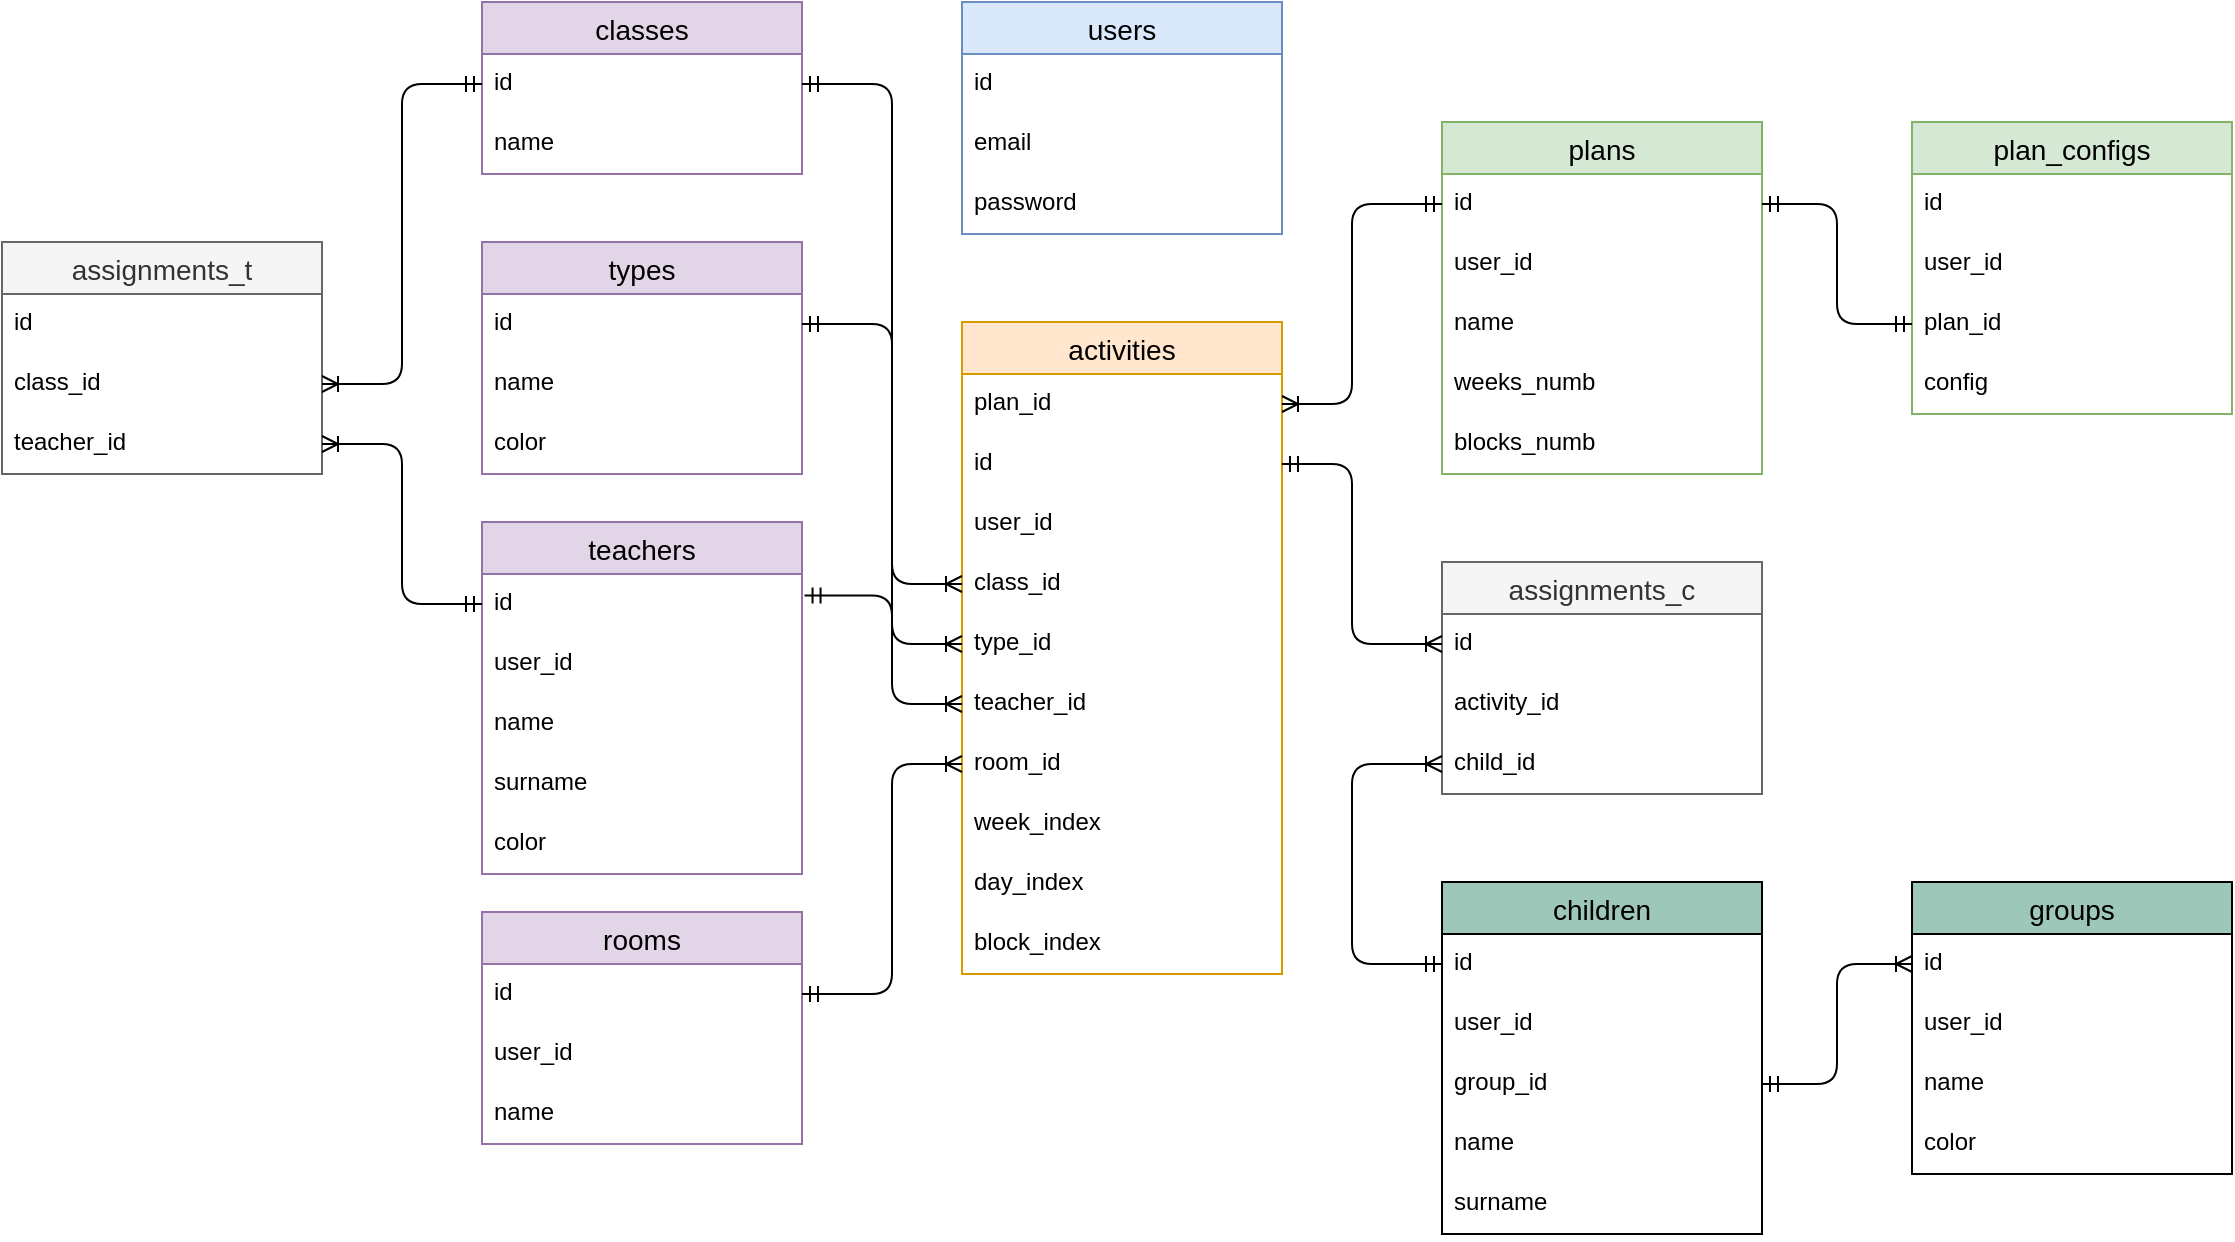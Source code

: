 <mxfile version="14.9.2" type="device"><diagram id="E_wkGdFc4IttlvockxeE" name="Page-1"><mxGraphModel dx="1662" dy="914" grid="1" gridSize="10" guides="1" tooltips="1" connect="1" arrows="1" fold="1" page="1" pageScale="1" pageWidth="1169" pageHeight="827" math="0" shadow="0"><root><mxCell id="0"/><mxCell id="1" parent="0"/><mxCell id="4qzBi_Rn5PNoqnzJNH7M-1" value="users" style="swimlane;fontStyle=0;childLayout=stackLayout;horizontal=1;startSize=26;horizontalStack=0;resizeParent=1;resizeParentMax=0;resizeLast=0;collapsible=1;marginBottom=0;align=center;fontSize=14;fillColor=#dae8fc;strokeColor=#6c8ebf;" vertex="1" parent="1"><mxGeometry x="505" y="120" width="160" height="116" as="geometry"/></mxCell><mxCell id="4qzBi_Rn5PNoqnzJNH7M-2" value="id" style="text;strokeColor=none;fillColor=none;spacingLeft=4;spacingRight=4;overflow=hidden;rotatable=0;points=[[0,0.5],[1,0.5]];portConstraint=eastwest;fontSize=12;" vertex="1" parent="4qzBi_Rn5PNoqnzJNH7M-1"><mxGeometry y="26" width="160" height="30" as="geometry"/></mxCell><mxCell id="4qzBi_Rn5PNoqnzJNH7M-3" value="email" style="text;strokeColor=none;fillColor=none;spacingLeft=4;spacingRight=4;overflow=hidden;rotatable=0;points=[[0,0.5],[1,0.5]];portConstraint=eastwest;fontSize=12;" vertex="1" parent="4qzBi_Rn5PNoqnzJNH7M-1"><mxGeometry y="56" width="160" height="30" as="geometry"/></mxCell><mxCell id="4qzBi_Rn5PNoqnzJNH7M-4" value="password" style="text;strokeColor=none;fillColor=none;spacingLeft=4;spacingRight=4;overflow=hidden;rotatable=0;points=[[0,0.5],[1,0.5]];portConstraint=eastwest;fontSize=12;" vertex="1" parent="4qzBi_Rn5PNoqnzJNH7M-1"><mxGeometry y="86" width="160" height="30" as="geometry"/></mxCell><mxCell id="4qzBi_Rn5PNoqnzJNH7M-5" value="types" style="swimlane;fontStyle=0;childLayout=stackLayout;horizontal=1;startSize=26;horizontalStack=0;resizeParent=1;resizeParentMax=0;resizeLast=0;collapsible=1;marginBottom=0;align=center;fontSize=14;fillColor=#e1d5e7;strokeColor=#9673a6;" vertex="1" parent="1"><mxGeometry x="265" y="240" width="160" height="116" as="geometry"/></mxCell><mxCell id="4qzBi_Rn5PNoqnzJNH7M-6" value="id" style="text;strokeColor=none;fillColor=none;spacingLeft=4;spacingRight=4;overflow=hidden;rotatable=0;points=[[0,0.5],[1,0.5]];portConstraint=eastwest;fontSize=12;" vertex="1" parent="4qzBi_Rn5PNoqnzJNH7M-5"><mxGeometry y="26" width="160" height="30" as="geometry"/></mxCell><mxCell id="4qzBi_Rn5PNoqnzJNH7M-14" value="name" style="text;strokeColor=none;fillColor=none;spacingLeft=4;spacingRight=4;overflow=hidden;rotatable=0;points=[[0,0.5],[1,0.5]];portConstraint=eastwest;fontSize=12;" vertex="1" parent="4qzBi_Rn5PNoqnzJNH7M-5"><mxGeometry y="56" width="160" height="30" as="geometry"/></mxCell><mxCell id="4qzBi_Rn5PNoqnzJNH7M-7" value="color" style="text;strokeColor=none;fillColor=none;spacingLeft=4;spacingRight=4;overflow=hidden;rotatable=0;points=[[0,0.5],[1,0.5]];portConstraint=eastwest;fontSize=12;" vertex="1" parent="4qzBi_Rn5PNoqnzJNH7M-5"><mxGeometry y="86" width="160" height="30" as="geometry"/></mxCell><mxCell id="4qzBi_Rn5PNoqnzJNH7M-9" value="classes" style="swimlane;fontStyle=0;childLayout=stackLayout;horizontal=1;startSize=26;horizontalStack=0;resizeParent=1;resizeParentMax=0;resizeLast=0;collapsible=1;marginBottom=0;align=center;fontSize=14;fillColor=#e1d5e7;strokeColor=#9673a6;" vertex="1" parent="1"><mxGeometry x="265" y="120" width="160" height="86" as="geometry"/></mxCell><mxCell id="4qzBi_Rn5PNoqnzJNH7M-10" value="id" style="text;strokeColor=none;fillColor=none;spacingLeft=4;spacingRight=4;overflow=hidden;rotatable=0;points=[[0,0.5],[1,0.5]];portConstraint=eastwest;fontSize=12;" vertex="1" parent="4qzBi_Rn5PNoqnzJNH7M-9"><mxGeometry y="26" width="160" height="30" as="geometry"/></mxCell><mxCell id="4qzBi_Rn5PNoqnzJNH7M-15" value="name" style="text;strokeColor=none;fillColor=none;spacingLeft=4;spacingRight=4;overflow=hidden;rotatable=0;points=[[0,0.5],[1,0.5]];portConstraint=eastwest;fontSize=12;" vertex="1" parent="4qzBi_Rn5PNoqnzJNH7M-9"><mxGeometry y="56" width="160" height="30" as="geometry"/></mxCell><mxCell id="4qzBi_Rn5PNoqnzJNH7M-16" value="teachers" style="swimlane;fontStyle=0;childLayout=stackLayout;horizontal=1;startSize=26;horizontalStack=0;resizeParent=1;resizeParentMax=0;resizeLast=0;collapsible=1;marginBottom=0;align=center;fontSize=14;fillColor=#e1d5e7;strokeColor=#9673a6;" vertex="1" parent="1"><mxGeometry x="265" y="380" width="160" height="176" as="geometry"/></mxCell><mxCell id="4qzBi_Rn5PNoqnzJNH7M-17" value="id" style="text;strokeColor=none;fillColor=none;spacingLeft=4;spacingRight=4;overflow=hidden;rotatable=0;points=[[0,0.5],[1,0.5]];portConstraint=eastwest;fontSize=12;" vertex="1" parent="4qzBi_Rn5PNoqnzJNH7M-16"><mxGeometry y="26" width="160" height="30" as="geometry"/></mxCell><mxCell id="4qzBi_Rn5PNoqnzJNH7M-63" value="user_id" style="text;strokeColor=none;fillColor=none;spacingLeft=4;spacingRight=4;overflow=hidden;rotatable=0;points=[[0,0.5],[1,0.5]];portConstraint=eastwest;fontSize=12;" vertex="1" parent="4qzBi_Rn5PNoqnzJNH7M-16"><mxGeometry y="56" width="160" height="30" as="geometry"/></mxCell><mxCell id="4qzBi_Rn5PNoqnzJNH7M-18" value="name" style="text;strokeColor=none;fillColor=none;spacingLeft=4;spacingRight=4;overflow=hidden;rotatable=0;points=[[0,0.5],[1,0.5]];portConstraint=eastwest;fontSize=12;" vertex="1" parent="4qzBi_Rn5PNoqnzJNH7M-16"><mxGeometry y="86" width="160" height="30" as="geometry"/></mxCell><mxCell id="4qzBi_Rn5PNoqnzJNH7M-46" value="surname" style="text;strokeColor=none;fillColor=none;spacingLeft=4;spacingRight=4;overflow=hidden;rotatable=0;points=[[0,0.5],[1,0.5]];portConstraint=eastwest;fontSize=12;" vertex="1" parent="4qzBi_Rn5PNoqnzJNH7M-16"><mxGeometry y="116" width="160" height="30" as="geometry"/></mxCell><mxCell id="4qzBi_Rn5PNoqnzJNH7M-19" value="color" style="text;strokeColor=none;fillColor=none;spacingLeft=4;spacingRight=4;overflow=hidden;rotatable=0;points=[[0,0.5],[1,0.5]];portConstraint=eastwest;fontSize=12;" vertex="1" parent="4qzBi_Rn5PNoqnzJNH7M-16"><mxGeometry y="146" width="160" height="30" as="geometry"/></mxCell><mxCell id="4qzBi_Rn5PNoqnzJNH7M-20" value="assignments_t" style="swimlane;fontStyle=0;childLayout=stackLayout;horizontal=1;startSize=26;horizontalStack=0;resizeParent=1;resizeParentMax=0;resizeLast=0;collapsible=1;marginBottom=0;align=center;fontSize=14;fillColor=#f5f5f5;strokeColor=#666666;fontColor=#333333;" vertex="1" parent="1"><mxGeometry x="25" y="240" width="160" height="116" as="geometry"/></mxCell><mxCell id="4qzBi_Rn5PNoqnzJNH7M-21" value="id" style="text;strokeColor=none;fillColor=none;spacingLeft=4;spacingRight=4;overflow=hidden;rotatable=0;points=[[0,0.5],[1,0.5]];portConstraint=eastwest;fontSize=12;" vertex="1" parent="4qzBi_Rn5PNoqnzJNH7M-20"><mxGeometry y="26" width="160" height="30" as="geometry"/></mxCell><mxCell id="4qzBi_Rn5PNoqnzJNH7M-22" value="class_id" style="text;strokeColor=none;fillColor=none;spacingLeft=4;spacingRight=4;overflow=hidden;rotatable=0;points=[[0,0.5],[1,0.5]];portConstraint=eastwest;fontSize=12;" vertex="1" parent="4qzBi_Rn5PNoqnzJNH7M-20"><mxGeometry y="56" width="160" height="30" as="geometry"/></mxCell><mxCell id="4qzBi_Rn5PNoqnzJNH7M-23" value="teacher_id" style="text;strokeColor=none;fillColor=none;spacingLeft=4;spacingRight=4;overflow=hidden;rotatable=0;points=[[0,0.5],[1,0.5]];portConstraint=eastwest;fontSize=12;" vertex="1" parent="4qzBi_Rn5PNoqnzJNH7M-20"><mxGeometry y="86" width="160" height="30" as="geometry"/></mxCell><mxCell id="4qzBi_Rn5PNoqnzJNH7M-24" value="rooms" style="swimlane;fontStyle=0;childLayout=stackLayout;horizontal=1;startSize=26;horizontalStack=0;resizeParent=1;resizeParentMax=0;resizeLast=0;collapsible=1;marginBottom=0;align=center;fontSize=14;fillColor=#e1d5e7;strokeColor=#9673a6;" vertex="1" parent="1"><mxGeometry x="265" y="575" width="160" height="116" as="geometry"/></mxCell><mxCell id="4qzBi_Rn5PNoqnzJNH7M-25" value="id" style="text;strokeColor=none;fillColor=none;spacingLeft=4;spacingRight=4;overflow=hidden;rotatable=0;points=[[0,0.5],[1,0.5]];portConstraint=eastwest;fontSize=12;" vertex="1" parent="4qzBi_Rn5PNoqnzJNH7M-24"><mxGeometry y="26" width="160" height="30" as="geometry"/></mxCell><mxCell id="4qzBi_Rn5PNoqnzJNH7M-62" value="user_id" style="text;strokeColor=none;fillColor=none;spacingLeft=4;spacingRight=4;overflow=hidden;rotatable=0;points=[[0,0.5],[1,0.5]];portConstraint=eastwest;fontSize=12;" vertex="1" parent="4qzBi_Rn5PNoqnzJNH7M-24"><mxGeometry y="56" width="160" height="30" as="geometry"/></mxCell><mxCell id="4qzBi_Rn5PNoqnzJNH7M-26" value="name" style="text;strokeColor=none;fillColor=none;spacingLeft=4;spacingRight=4;overflow=hidden;rotatable=0;points=[[0,0.5],[1,0.5]];portConstraint=eastwest;fontSize=12;" vertex="1" parent="4qzBi_Rn5PNoqnzJNH7M-24"><mxGeometry y="86" width="160" height="30" as="geometry"/></mxCell><mxCell id="4qzBi_Rn5PNoqnzJNH7M-28" value="plans" style="swimlane;fontStyle=0;childLayout=stackLayout;horizontal=1;startSize=26;horizontalStack=0;resizeParent=1;resizeParentMax=0;resizeLast=0;collapsible=1;marginBottom=0;align=center;fontSize=14;fillColor=#d5e8d4;strokeColor=#82b366;" vertex="1" parent="1"><mxGeometry x="745" y="180" width="160" height="176" as="geometry"/></mxCell><mxCell id="4qzBi_Rn5PNoqnzJNH7M-29" value="id" style="text;strokeColor=none;fillColor=none;spacingLeft=4;spacingRight=4;overflow=hidden;rotatable=0;points=[[0,0.5],[1,0.5]];portConstraint=eastwest;fontSize=12;" vertex="1" parent="4qzBi_Rn5PNoqnzJNH7M-28"><mxGeometry y="26" width="160" height="30" as="geometry"/></mxCell><mxCell id="4qzBi_Rn5PNoqnzJNH7M-37" value="user_id" style="text;strokeColor=none;fillColor=none;spacingLeft=4;spacingRight=4;overflow=hidden;rotatable=0;points=[[0,0.5],[1,0.5]];portConstraint=eastwest;fontSize=12;" vertex="1" parent="4qzBi_Rn5PNoqnzJNH7M-28"><mxGeometry y="56" width="160" height="30" as="geometry"/></mxCell><mxCell id="4qzBi_Rn5PNoqnzJNH7M-30" value="name" style="text;strokeColor=none;fillColor=none;spacingLeft=4;spacingRight=4;overflow=hidden;rotatable=0;points=[[0,0.5],[1,0.5]];portConstraint=eastwest;fontSize=12;" vertex="1" parent="4qzBi_Rn5PNoqnzJNH7M-28"><mxGeometry y="86" width="160" height="30" as="geometry"/></mxCell><mxCell id="4qzBi_Rn5PNoqnzJNH7M-31" value="weeks_numb" style="text;strokeColor=none;fillColor=none;spacingLeft=4;spacingRight=4;overflow=hidden;rotatable=0;points=[[0,0.5],[1,0.5]];portConstraint=eastwest;fontSize=12;" vertex="1" parent="4qzBi_Rn5PNoqnzJNH7M-28"><mxGeometry y="116" width="160" height="30" as="geometry"/></mxCell><mxCell id="4qzBi_Rn5PNoqnzJNH7M-32" value="blocks_numb" style="text;strokeColor=none;fillColor=none;spacingLeft=4;spacingRight=4;overflow=hidden;rotatable=0;points=[[0,0.5],[1,0.5]];portConstraint=eastwest;fontSize=12;" vertex="1" parent="4qzBi_Rn5PNoqnzJNH7M-28"><mxGeometry y="146" width="160" height="30" as="geometry"/></mxCell><mxCell id="4qzBi_Rn5PNoqnzJNH7M-33" value="activities" style="swimlane;fontStyle=0;childLayout=stackLayout;horizontal=1;startSize=26;horizontalStack=0;resizeParent=1;resizeParentMax=0;resizeLast=0;collapsible=1;marginBottom=0;align=center;fontSize=14;fillColor=#ffe6cc;strokeColor=#d79b00;" vertex="1" parent="1"><mxGeometry x="505" y="280" width="160" height="326" as="geometry"/></mxCell><mxCell id="4qzBi_Rn5PNoqnzJNH7M-35" value="plan_id" style="text;strokeColor=none;fillColor=none;spacingLeft=4;spacingRight=4;overflow=hidden;rotatable=0;points=[[0,0.5],[1,0.5]];portConstraint=eastwest;fontSize=12;" vertex="1" parent="4qzBi_Rn5PNoqnzJNH7M-33"><mxGeometry y="26" width="160" height="30" as="geometry"/></mxCell><mxCell id="4qzBi_Rn5PNoqnzJNH7M-34" value="id" style="text;strokeColor=none;fillColor=none;spacingLeft=4;spacingRight=4;overflow=hidden;rotatable=0;points=[[0,0.5],[1,0.5]];portConstraint=eastwest;fontSize=12;" vertex="1" parent="4qzBi_Rn5PNoqnzJNH7M-33"><mxGeometry y="56" width="160" height="30" as="geometry"/></mxCell><mxCell id="4qzBi_Rn5PNoqnzJNH7M-60" value="user_id" style="text;strokeColor=none;fillColor=none;spacingLeft=4;spacingRight=4;overflow=hidden;rotatable=0;points=[[0,0.5],[1,0.5]];portConstraint=eastwest;fontSize=12;" vertex="1" parent="4qzBi_Rn5PNoqnzJNH7M-33"><mxGeometry y="86" width="160" height="30" as="geometry"/></mxCell><mxCell id="4qzBi_Rn5PNoqnzJNH7M-38" value="class_id" style="text;strokeColor=none;fillColor=none;spacingLeft=4;spacingRight=4;overflow=hidden;rotatable=0;points=[[0,0.5],[1,0.5]];portConstraint=eastwest;fontSize=12;" vertex="1" parent="4qzBi_Rn5PNoqnzJNH7M-33"><mxGeometry y="116" width="160" height="30" as="geometry"/></mxCell><mxCell id="4qzBi_Rn5PNoqnzJNH7M-36" value="type_id" style="text;strokeColor=none;fillColor=none;spacingLeft=4;spacingRight=4;overflow=hidden;rotatable=0;points=[[0,0.5],[1,0.5]];portConstraint=eastwest;fontSize=12;" vertex="1" parent="4qzBi_Rn5PNoqnzJNH7M-33"><mxGeometry y="146" width="160" height="30" as="geometry"/></mxCell><mxCell id="4qzBi_Rn5PNoqnzJNH7M-39" value="teacher_id" style="text;strokeColor=none;fillColor=none;spacingLeft=4;spacingRight=4;overflow=hidden;rotatable=0;points=[[0,0.5],[1,0.5]];portConstraint=eastwest;fontSize=12;" vertex="1" parent="4qzBi_Rn5PNoqnzJNH7M-33"><mxGeometry y="176" width="160" height="30" as="geometry"/></mxCell><mxCell id="4qzBi_Rn5PNoqnzJNH7M-40" value="room_id" style="text;strokeColor=none;fillColor=none;spacingLeft=4;spacingRight=4;overflow=hidden;rotatable=0;points=[[0,0.5],[1,0.5]];portConstraint=eastwest;fontSize=12;" vertex="1" parent="4qzBi_Rn5PNoqnzJNH7M-33"><mxGeometry y="206" width="160" height="30" as="geometry"/></mxCell><mxCell id="4qzBi_Rn5PNoqnzJNH7M-83" value="week_index" style="text;strokeColor=none;fillColor=none;spacingLeft=4;spacingRight=4;overflow=hidden;rotatable=0;points=[[0,0.5],[1,0.5]];portConstraint=eastwest;fontSize=12;" vertex="1" parent="4qzBi_Rn5PNoqnzJNH7M-33"><mxGeometry y="236" width="160" height="30" as="geometry"/></mxCell><mxCell id="4qzBi_Rn5PNoqnzJNH7M-85" value="day_index" style="text;strokeColor=none;fillColor=none;spacingLeft=4;spacingRight=4;overflow=hidden;rotatable=0;points=[[0,0.5],[1,0.5]];portConstraint=eastwest;fontSize=12;" vertex="1" parent="4qzBi_Rn5PNoqnzJNH7M-33"><mxGeometry y="266" width="160" height="30" as="geometry"/></mxCell><mxCell id="4qzBi_Rn5PNoqnzJNH7M-84" value="block_index" style="text;strokeColor=none;fillColor=none;spacingLeft=4;spacingRight=4;overflow=hidden;rotatable=0;points=[[0,0.5],[1,0.5]];portConstraint=eastwest;fontSize=12;" vertex="1" parent="4qzBi_Rn5PNoqnzJNH7M-33"><mxGeometry y="296" width="160" height="30" as="geometry"/></mxCell><mxCell id="4qzBi_Rn5PNoqnzJNH7M-41" value="groups" style="swimlane;fontStyle=0;childLayout=stackLayout;horizontal=1;startSize=26;horizontalStack=0;resizeParent=1;resizeParentMax=0;resizeLast=0;collapsible=1;marginBottom=0;align=center;fontSize=14;fillColor=#9DC7B8;" vertex="1" parent="1"><mxGeometry x="980" y="560" width="160" height="146" as="geometry"/></mxCell><mxCell id="4qzBi_Rn5PNoqnzJNH7M-42" value="id" style="text;strokeColor=none;fillColor=none;spacingLeft=4;spacingRight=4;overflow=hidden;rotatable=0;points=[[0,0.5],[1,0.5]];portConstraint=eastwest;fontSize=12;" vertex="1" parent="4qzBi_Rn5PNoqnzJNH7M-41"><mxGeometry y="26" width="160" height="30" as="geometry"/></mxCell><mxCell id="4qzBi_Rn5PNoqnzJNH7M-53" value="user_id" style="text;strokeColor=none;fillColor=none;spacingLeft=4;spacingRight=4;overflow=hidden;rotatable=0;points=[[0,0.5],[1,0.5]];portConstraint=eastwest;fontSize=12;" vertex="1" parent="4qzBi_Rn5PNoqnzJNH7M-41"><mxGeometry y="56" width="160" height="30" as="geometry"/></mxCell><mxCell id="4qzBi_Rn5PNoqnzJNH7M-43" value="name" style="text;strokeColor=none;fillColor=none;spacingLeft=4;spacingRight=4;overflow=hidden;rotatable=0;points=[[0,0.5],[1,0.5]];portConstraint=eastwest;fontSize=12;" vertex="1" parent="4qzBi_Rn5PNoqnzJNH7M-41"><mxGeometry y="86" width="160" height="30" as="geometry"/></mxCell><mxCell id="4qzBi_Rn5PNoqnzJNH7M-44" value="color" style="text;strokeColor=none;fillColor=none;spacingLeft=4;spacingRight=4;overflow=hidden;rotatable=0;points=[[0,0.5],[1,0.5]];portConstraint=eastwest;fontSize=12;" vertex="1" parent="4qzBi_Rn5PNoqnzJNH7M-41"><mxGeometry y="116" width="160" height="30" as="geometry"/></mxCell><mxCell id="4qzBi_Rn5PNoqnzJNH7M-47" value="children" style="swimlane;fontStyle=0;childLayout=stackLayout;horizontal=1;startSize=26;horizontalStack=0;resizeParent=1;resizeParentMax=0;resizeLast=0;collapsible=1;marginBottom=0;align=center;fontSize=14;fillColor=#9DC7B8;" vertex="1" parent="1"><mxGeometry x="745" y="560" width="160" height="176" as="geometry"/></mxCell><mxCell id="4qzBi_Rn5PNoqnzJNH7M-48" value="id" style="text;strokeColor=none;fillColor=none;spacingLeft=4;spacingRight=4;overflow=hidden;rotatable=0;points=[[0,0.5],[1,0.5]];portConstraint=eastwest;fontSize=12;" vertex="1" parent="4qzBi_Rn5PNoqnzJNH7M-47"><mxGeometry y="26" width="160" height="30" as="geometry"/></mxCell><mxCell id="4qzBi_Rn5PNoqnzJNH7M-65" value="user_id" style="text;strokeColor=none;fillColor=none;spacingLeft=4;spacingRight=4;overflow=hidden;rotatable=0;points=[[0,0.5],[1,0.5]];portConstraint=eastwest;fontSize=12;" vertex="1" parent="4qzBi_Rn5PNoqnzJNH7M-47"><mxGeometry y="56" width="160" height="30" as="geometry"/></mxCell><mxCell id="4qzBi_Rn5PNoqnzJNH7M-49" value="group_id" style="text;strokeColor=none;fillColor=none;spacingLeft=4;spacingRight=4;overflow=hidden;rotatable=0;points=[[0,0.5],[1,0.5]];portConstraint=eastwest;fontSize=12;" vertex="1" parent="4qzBi_Rn5PNoqnzJNH7M-47"><mxGeometry y="86" width="160" height="30" as="geometry"/></mxCell><mxCell id="4qzBi_Rn5PNoqnzJNH7M-52" value="name" style="text;strokeColor=none;fillColor=none;spacingLeft=4;spacingRight=4;overflow=hidden;rotatable=0;points=[[0,0.5],[1,0.5]];portConstraint=eastwest;fontSize=12;" vertex="1" parent="4qzBi_Rn5PNoqnzJNH7M-47"><mxGeometry y="116" width="160" height="30" as="geometry"/></mxCell><mxCell id="4qzBi_Rn5PNoqnzJNH7M-50" value="surname" style="text;strokeColor=none;fillColor=none;spacingLeft=4;spacingRight=4;overflow=hidden;rotatable=0;points=[[0,0.5],[1,0.5]];portConstraint=eastwest;fontSize=12;" vertex="1" parent="4qzBi_Rn5PNoqnzJNH7M-47"><mxGeometry y="146" width="160" height="30" as="geometry"/></mxCell><mxCell id="4qzBi_Rn5PNoqnzJNH7M-54" value="assignments_c" style="swimlane;fontStyle=0;childLayout=stackLayout;horizontal=1;startSize=26;horizontalStack=0;resizeParent=1;resizeParentMax=0;resizeLast=0;collapsible=1;marginBottom=0;align=center;fontSize=14;fillColor=#f5f5f5;strokeColor=#666666;fontColor=#333333;" vertex="1" parent="1"><mxGeometry x="745" y="400" width="160" height="116" as="geometry"/></mxCell><mxCell id="4qzBi_Rn5PNoqnzJNH7M-55" value="id" style="text;strokeColor=none;fillColor=none;spacingLeft=4;spacingRight=4;overflow=hidden;rotatable=0;points=[[0,0.5],[1,0.5]];portConstraint=eastwest;fontSize=12;" vertex="1" parent="4qzBi_Rn5PNoqnzJNH7M-54"><mxGeometry y="26" width="160" height="30" as="geometry"/></mxCell><mxCell id="4qzBi_Rn5PNoqnzJNH7M-57" value="activity_id" style="text;strokeColor=none;fillColor=none;spacingLeft=4;spacingRight=4;overflow=hidden;rotatable=0;points=[[0,0.5],[1,0.5]];portConstraint=eastwest;fontSize=12;" vertex="1" parent="4qzBi_Rn5PNoqnzJNH7M-54"><mxGeometry y="56" width="160" height="30" as="geometry"/></mxCell><mxCell id="4qzBi_Rn5PNoqnzJNH7M-56" value="child_id" style="text;strokeColor=none;fillColor=none;spacingLeft=4;spacingRight=4;overflow=hidden;rotatable=0;points=[[0,0.5],[1,0.5]];portConstraint=eastwest;fontSize=12;" vertex="1" parent="4qzBi_Rn5PNoqnzJNH7M-54"><mxGeometry y="86" width="160" height="30" as="geometry"/></mxCell><mxCell id="4qzBi_Rn5PNoqnzJNH7M-64" value="" style="edgeStyle=orthogonalEdgeStyle;fontSize=12;html=1;endArrow=ERoneToMany;startArrow=ERmandOne;entryX=0;entryY=0.5;entryDx=0;entryDy=0;exitX=1;exitY=0.5;exitDx=0;exitDy=0;" edge="1" parent="1" source="4qzBi_Rn5PNoqnzJNH7M-49" target="4qzBi_Rn5PNoqnzJNH7M-42"><mxGeometry width="100" height="100" relative="1" as="geometry"><mxPoint x="740" y="390" as="sourcePoint"/><mxPoint x="940" y="650" as="targetPoint"/></mxGeometry></mxCell><mxCell id="4qzBi_Rn5PNoqnzJNH7M-67" value="" style="fontSize=12;html=1;endArrow=ERoneToMany;startArrow=ERmandOne;entryX=0;entryY=0.5;entryDx=0;entryDy=0;exitX=0;exitY=0.5;exitDx=0;exitDy=0;edgeStyle=elbowEdgeStyle;" edge="1" parent="1" source="4qzBi_Rn5PNoqnzJNH7M-48" target="4qzBi_Rn5PNoqnzJNH7M-56"><mxGeometry width="100" height="100" relative="1" as="geometry"><mxPoint x="570" y="700" as="sourcePoint"/><mxPoint x="670" y="600" as="targetPoint"/><Array as="points"><mxPoint x="700" y="550"/></Array></mxGeometry></mxCell><mxCell id="4qzBi_Rn5PNoqnzJNH7M-68" value="" style="edgeStyle=orthogonalEdgeStyle;fontSize=12;html=1;endArrow=ERoneToMany;startArrow=ERmandOne;entryX=0;entryY=0.5;entryDx=0;entryDy=0;exitX=1;exitY=0.5;exitDx=0;exitDy=0;" edge="1" parent="1" source="4qzBi_Rn5PNoqnzJNH7M-34" target="4qzBi_Rn5PNoqnzJNH7M-55"><mxGeometry width="100" height="100" relative="1" as="geometry"><mxPoint x="697" y="315" as="sourcePoint"/><mxPoint x="690" y="610" as="targetPoint"/><Array as="points"><mxPoint x="700" y="351"/><mxPoint x="700" y="441"/></Array></mxGeometry></mxCell><mxCell id="4qzBi_Rn5PNoqnzJNH7M-69" value="" style="edgeStyle=orthogonalEdgeStyle;fontSize=12;html=1;endArrow=ERoneToMany;startArrow=ERmandOne;entryX=1;entryY=0.5;entryDx=0;entryDy=0;exitX=0;exitY=0.5;exitDx=0;exitDy=0;" edge="1" parent="1" source="4qzBi_Rn5PNoqnzJNH7M-29" target="4qzBi_Rn5PNoqnzJNH7M-35"><mxGeometry width="100" height="100" relative="1" as="geometry"><mxPoint x="650" y="206" as="sourcePoint"/><mxPoint x="730" y="326" as="targetPoint"/><Array as="points"><mxPoint x="700" y="221"/><mxPoint x="700" y="321"/></Array></mxGeometry></mxCell><mxCell id="4qzBi_Rn5PNoqnzJNH7M-70" value="" style="edgeStyle=orthogonalEdgeStyle;fontSize=12;html=1;endArrow=ERoneToMany;startArrow=ERmandOne;entryX=0;entryY=0.5;entryDx=0;entryDy=0;exitX=1;exitY=0.5;exitDx=0;exitDy=0;" edge="1" parent="1" source="4qzBi_Rn5PNoqnzJNH7M-10" target="4qzBi_Rn5PNoqnzJNH7M-38"><mxGeometry width="100" height="100" relative="1" as="geometry"><mxPoint x="470" y="230" as="sourcePoint"/><mxPoint x="570" y="130" as="targetPoint"/><Array as="points"><mxPoint x="470" y="161"/><mxPoint x="470" y="411"/></Array></mxGeometry></mxCell><mxCell id="4qzBi_Rn5PNoqnzJNH7M-71" value="" style="edgeStyle=orthogonalEdgeStyle;fontSize=12;html=1;endArrow=ERoneToMany;startArrow=ERmandOne;entryX=0;entryY=0.5;entryDx=0;entryDy=0;exitX=1;exitY=0.5;exitDx=0;exitDy=0;" edge="1" parent="1" source="4qzBi_Rn5PNoqnzJNH7M-6" target="4qzBi_Rn5PNoqnzJNH7M-36"><mxGeometry width="100" height="100" relative="1" as="geometry"><mxPoint x="410" y="190" as="sourcePoint"/><mxPoint x="490" y="440" as="targetPoint"/><Array as="points"><mxPoint x="470" y="281"/><mxPoint x="470" y="441"/></Array></mxGeometry></mxCell><mxCell id="4qzBi_Rn5PNoqnzJNH7M-72" value="" style="edgeStyle=orthogonalEdgeStyle;fontSize=12;html=1;endArrow=ERoneToMany;startArrow=ERmandOne;entryX=0;entryY=0.5;entryDx=0;entryDy=0;exitX=1.008;exitY=0.359;exitDx=0;exitDy=0;exitPerimeter=0;" edge="1" parent="1" source="4qzBi_Rn5PNoqnzJNH7M-17" target="4qzBi_Rn5PNoqnzJNH7M-39"><mxGeometry width="100" height="100" relative="1" as="geometry"><mxPoint x="430" y="590" as="sourcePoint"/><mxPoint x="530" y="490" as="targetPoint"/><Array as="points"><mxPoint x="470" y="417"/><mxPoint x="470" y="471"/></Array></mxGeometry></mxCell><mxCell id="4qzBi_Rn5PNoqnzJNH7M-73" value="" style="edgeStyle=orthogonalEdgeStyle;fontSize=12;html=1;endArrow=ERoneToMany;startArrow=ERmandOne;entryX=0;entryY=0.5;entryDx=0;entryDy=0;exitX=1;exitY=0.5;exitDx=0;exitDy=0;" edge="1" parent="1" source="4qzBi_Rn5PNoqnzJNH7M-25" target="4qzBi_Rn5PNoqnzJNH7M-40"><mxGeometry width="100" height="100" relative="1" as="geometry"><mxPoint x="470" y="690" as="sourcePoint"/><mxPoint x="570" y="590" as="targetPoint"/><Array as="points"><mxPoint x="470" y="616"/><mxPoint x="470" y="501"/></Array></mxGeometry></mxCell><mxCell id="4qzBi_Rn5PNoqnzJNH7M-75" value="" style="edgeStyle=orthogonalEdgeStyle;fontSize=12;html=1;endArrow=ERoneToMany;startArrow=ERmandOne;exitX=0;exitY=0.5;exitDx=0;exitDy=0;entryX=1;entryY=0.5;entryDx=0;entryDy=0;" edge="1" parent="1" source="4qzBi_Rn5PNoqnzJNH7M-17" target="4qzBi_Rn5PNoqnzJNH7M-23"><mxGeometry width="100" height="100" relative="1" as="geometry"><mxPoint x="80" y="540" as="sourcePoint"/><mxPoint x="180" y="440" as="targetPoint"/></mxGeometry></mxCell><mxCell id="4qzBi_Rn5PNoqnzJNH7M-76" value="" style="edgeStyle=orthogonalEdgeStyle;fontSize=12;html=1;endArrow=ERoneToMany;startArrow=ERmandOne;entryX=1;entryY=0.5;entryDx=0;entryDy=0;exitX=0;exitY=0.5;exitDx=0;exitDy=0;" edge="1" parent="1" source="4qzBi_Rn5PNoqnzJNH7M-10" target="4qzBi_Rn5PNoqnzJNH7M-22"><mxGeometry width="100" height="100" relative="1" as="geometry"><mxPoint x="90" y="590" as="sourcePoint"/><mxPoint x="190" y="490" as="targetPoint"/></mxGeometry></mxCell><mxCell id="4qzBi_Rn5PNoqnzJNH7M-77" value="plan_configs" style="swimlane;fontStyle=0;childLayout=stackLayout;horizontal=1;startSize=26;horizontalStack=0;resizeParent=1;resizeParentMax=0;resizeLast=0;collapsible=1;marginBottom=0;align=center;fontSize=14;fillColor=#d5e8d4;strokeColor=#82b366;" vertex="1" parent="1"><mxGeometry x="980" y="180" width="160" height="146" as="geometry"/></mxCell><mxCell id="4qzBi_Rn5PNoqnzJNH7M-78" value="id" style="text;strokeColor=none;fillColor=none;spacingLeft=4;spacingRight=4;overflow=hidden;rotatable=0;points=[[0,0.5],[1,0.5]];portConstraint=eastwest;fontSize=12;" vertex="1" parent="4qzBi_Rn5PNoqnzJNH7M-77"><mxGeometry y="26" width="160" height="30" as="geometry"/></mxCell><mxCell id="4qzBi_Rn5PNoqnzJNH7M-79" value="user_id" style="text;strokeColor=none;fillColor=none;spacingLeft=4;spacingRight=4;overflow=hidden;rotatable=0;points=[[0,0.5],[1,0.5]];portConstraint=eastwest;fontSize=12;" vertex="1" parent="4qzBi_Rn5PNoqnzJNH7M-77"><mxGeometry y="56" width="160" height="30" as="geometry"/></mxCell><mxCell id="4qzBi_Rn5PNoqnzJNH7M-80" value="plan_id" style="text;strokeColor=none;fillColor=none;spacingLeft=4;spacingRight=4;overflow=hidden;rotatable=0;points=[[0,0.5],[1,0.5]];portConstraint=eastwest;fontSize=12;" vertex="1" parent="4qzBi_Rn5PNoqnzJNH7M-77"><mxGeometry y="86" width="160" height="30" as="geometry"/></mxCell><mxCell id="4qzBi_Rn5PNoqnzJNH7M-81" value="config" style="text;strokeColor=none;fillColor=none;spacingLeft=4;spacingRight=4;overflow=hidden;rotatable=0;points=[[0,0.5],[1,0.5]];portConstraint=eastwest;fontSize=12;" vertex="1" parent="4qzBi_Rn5PNoqnzJNH7M-77"><mxGeometry y="116" width="160" height="30" as="geometry"/></mxCell><mxCell id="4qzBi_Rn5PNoqnzJNH7M-82" value="" style="edgeStyle=orthogonalEdgeStyle;fontSize=12;html=1;endArrow=ERmandOne;startArrow=ERmandOne;entryX=0;entryY=0.5;entryDx=0;entryDy=0;exitX=1;exitY=0.5;exitDx=0;exitDy=0;" edge="1" parent="1" source="4qzBi_Rn5PNoqnzJNH7M-29" target="4qzBi_Rn5PNoqnzJNH7M-80"><mxGeometry width="100" height="100" relative="1" as="geometry"><mxPoint x="520" y="520" as="sourcePoint"/><mxPoint x="620" y="420" as="targetPoint"/></mxGeometry></mxCell></root></mxGraphModel></diagram></mxfile>